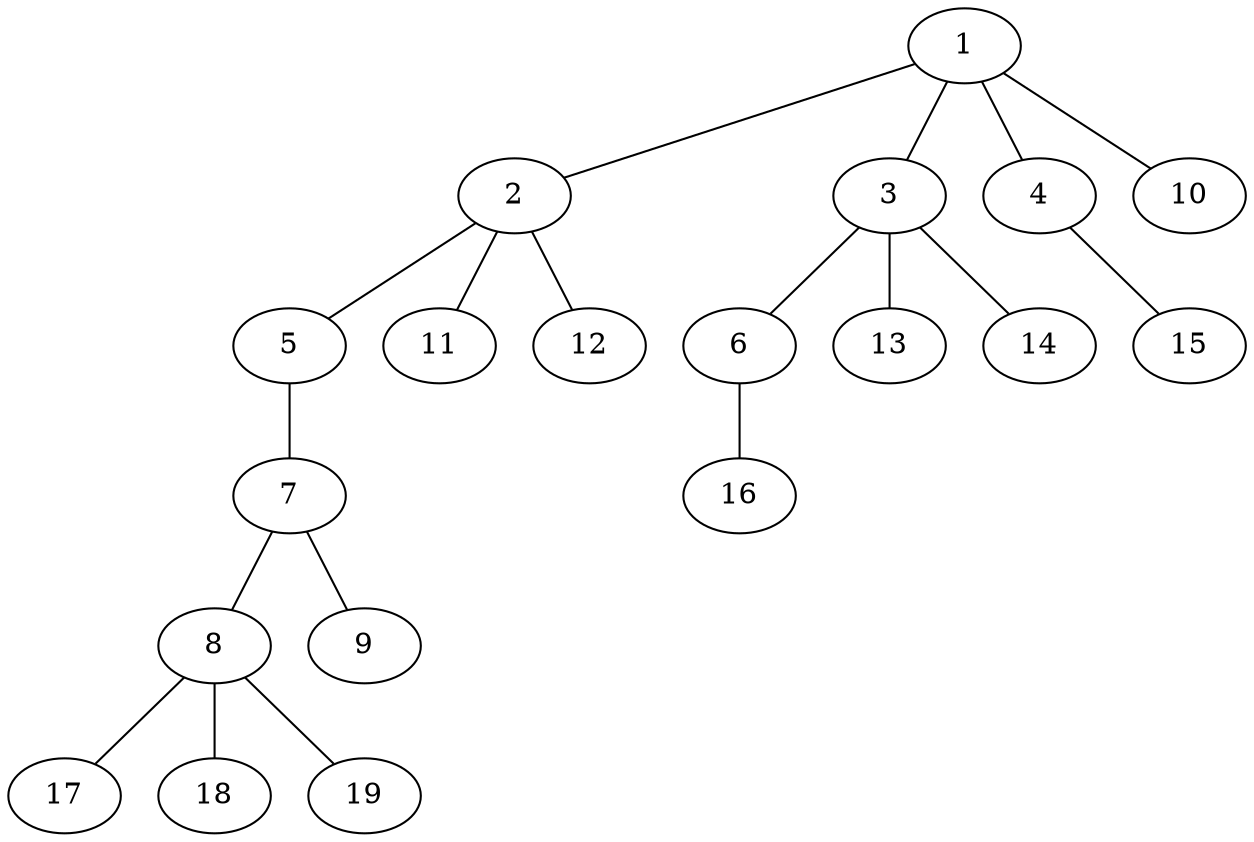 graph molecule_3285 {
	1	 [chem=C];
	2	 [chem=C];
	1 -- 2	 [valence=1];
	3	 [chem=C];
	1 -- 3	 [valence=1];
	4	 [chem=O];
	1 -- 4	 [valence=1];
	10	 [chem=H];
	1 -- 10	 [valence=1];
	5	 [chem=O];
	2 -- 5	 [valence=1];
	11	 [chem=H];
	2 -- 11	 [valence=1];
	12	 [chem=H];
	2 -- 12	 [valence=1];
	6	 [chem=O];
	3 -- 6	 [valence=1];
	13	 [chem=H];
	3 -- 13	 [valence=1];
	14	 [chem=H];
	3 -- 14	 [valence=1];
	15	 [chem=H];
	4 -- 15	 [valence=1];
	7	 [chem=C];
	5 -- 7	 [valence=1];
	16	 [chem=H];
	6 -- 16	 [valence=1];
	8	 [chem=C];
	7 -- 8	 [valence=1];
	9	 [chem=O];
	7 -- 9	 [valence=2];
	17	 [chem=H];
	8 -- 17	 [valence=1];
	18	 [chem=H];
	8 -- 18	 [valence=1];
	19	 [chem=H];
	8 -- 19	 [valence=1];
}
